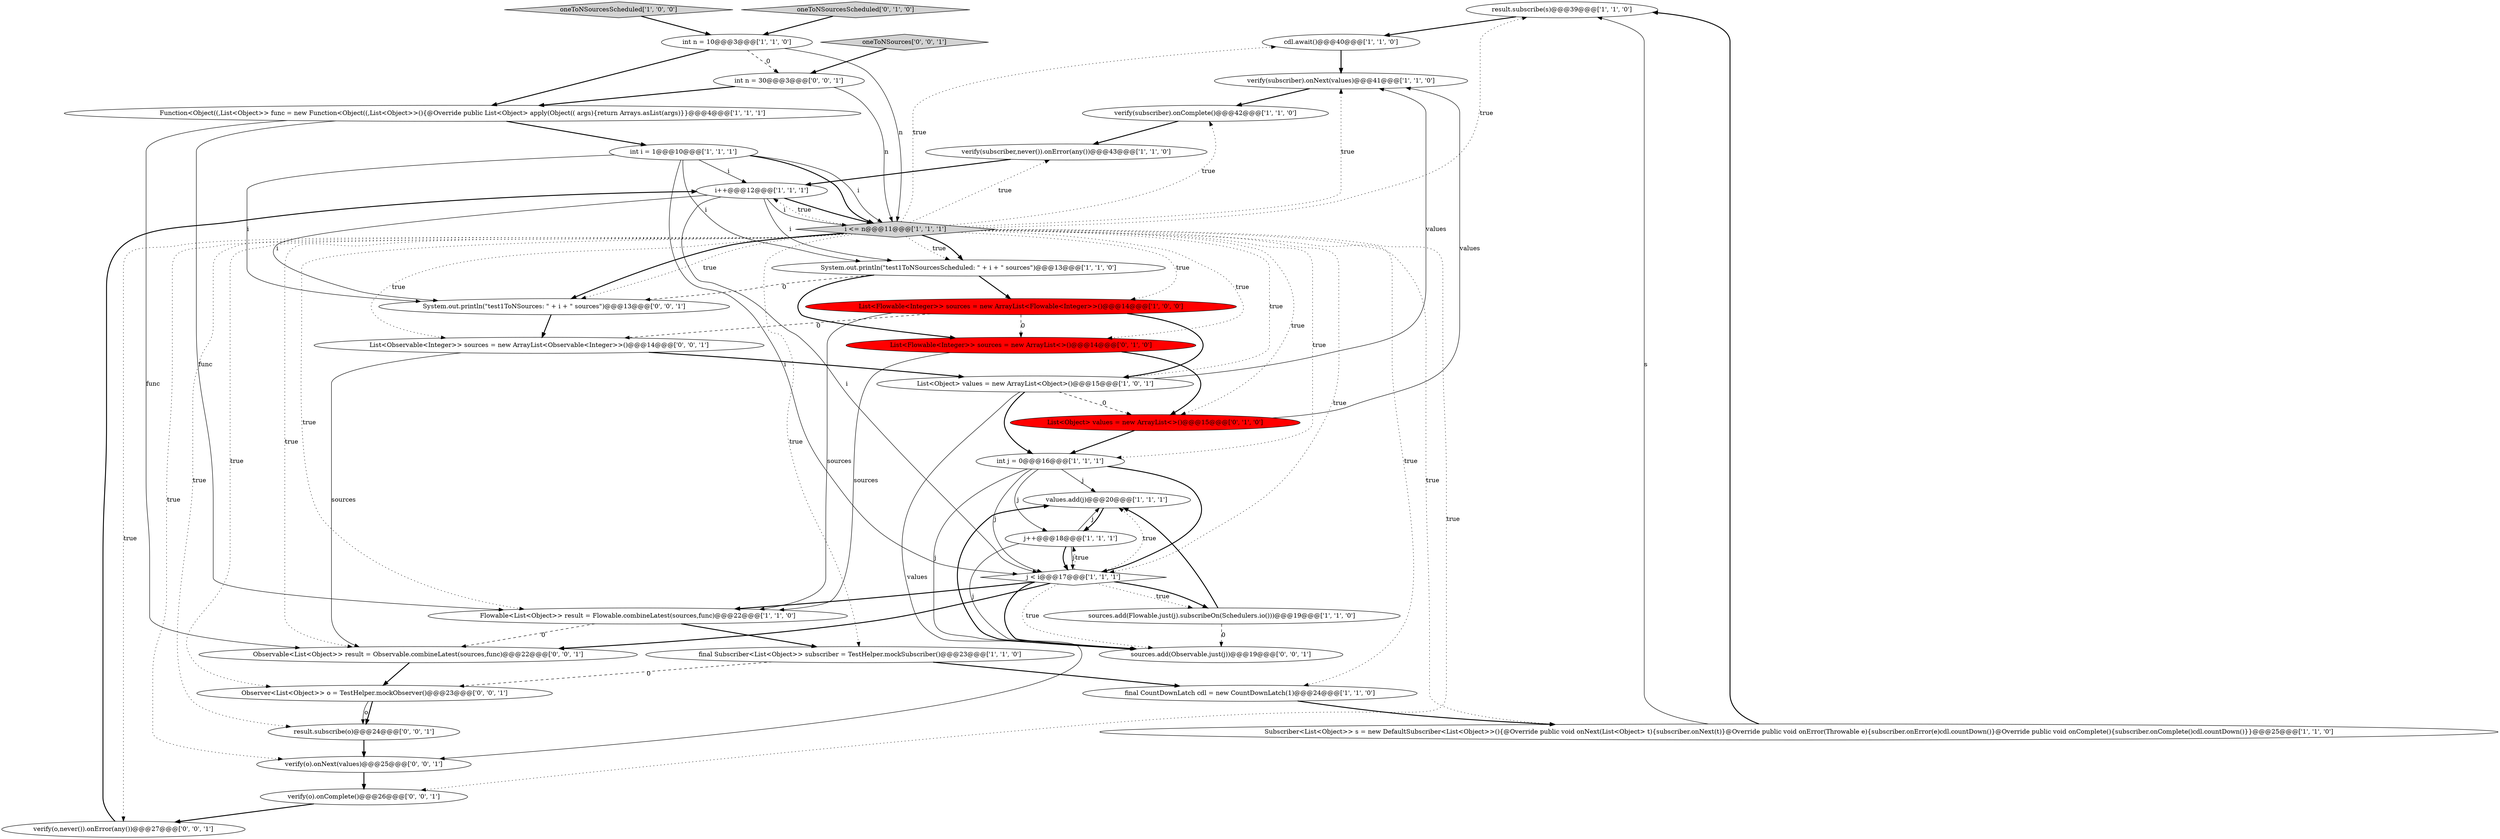 digraph {
5 [style = filled, label = "result.subscribe(s)@@@39@@@['1', '1', '0']", fillcolor = white, shape = ellipse image = "AAA0AAABBB1BBB"];
12 [style = filled, label = "i++@@@12@@@['1', '1', '1']", fillcolor = white, shape = ellipse image = "AAA0AAABBB1BBB"];
28 [style = filled, label = "int n = 30@@@3@@@['0', '0', '1']", fillcolor = white, shape = ellipse image = "AAA0AAABBB3BBB"];
25 [style = filled, label = "List<Object> values = new ArrayList<>()@@@15@@@['0', '1', '0']", fillcolor = red, shape = ellipse image = "AAA1AAABBB2BBB"];
26 [style = filled, label = "List<Observable<Integer>> sources = new ArrayList<Observable<Integer>>()@@@14@@@['0', '0', '1']", fillcolor = white, shape = ellipse image = "AAA0AAABBB3BBB"];
29 [style = filled, label = "Observer<List<Object>> o = TestHelper.mockObserver()@@@23@@@['0', '0', '1']", fillcolor = white, shape = ellipse image = "AAA0AAABBB3BBB"];
14 [style = filled, label = "values.add(j)@@@20@@@['1', '1', '1']", fillcolor = white, shape = ellipse image = "AAA0AAABBB1BBB"];
13 [style = filled, label = "cdl.await()@@@40@@@['1', '1', '0']", fillcolor = white, shape = ellipse image = "AAA0AAABBB1BBB"];
1 [style = filled, label = "oneToNSourcesScheduled['1', '0', '0']", fillcolor = lightgray, shape = diamond image = "AAA0AAABBB1BBB"];
15 [style = filled, label = "final CountDownLatch cdl = new CountDownLatch(1)@@@24@@@['1', '1', '0']", fillcolor = white, shape = ellipse image = "AAA0AAABBB1BBB"];
34 [style = filled, label = "Observable<List<Object>> result = Observable.combineLatest(sources,func)@@@22@@@['0', '0', '1']", fillcolor = white, shape = ellipse image = "AAA0AAABBB3BBB"];
10 [style = filled, label = "verify(subscriber,never()).onError(any())@@@43@@@['1', '1', '0']", fillcolor = white, shape = ellipse image = "AAA0AAABBB1BBB"];
16 [style = filled, label = "int j = 0@@@16@@@['1', '1', '1']", fillcolor = white, shape = ellipse image = "AAA0AAABBB1BBB"];
32 [style = filled, label = "System.out.println(\"test1ToNSources: \" + i + \" sources\")@@@13@@@['0', '0', '1']", fillcolor = white, shape = ellipse image = "AAA0AAABBB3BBB"];
19 [style = filled, label = "Flowable<List<Object>> result = Flowable.combineLatest(sources,func)@@@22@@@['1', '1', '0']", fillcolor = white, shape = ellipse image = "AAA0AAABBB1BBB"];
33 [style = filled, label = "verify(o,never()).onError(any())@@@27@@@['0', '0', '1']", fillcolor = white, shape = ellipse image = "AAA0AAABBB3BBB"];
30 [style = filled, label = "result.subscribe(o)@@@24@@@['0', '0', '1']", fillcolor = white, shape = ellipse image = "AAA0AAABBB3BBB"];
21 [style = filled, label = "j++@@@18@@@['1', '1', '1']", fillcolor = white, shape = ellipse image = "AAA0AAABBB1BBB"];
7 [style = filled, label = "Function<Object((,List<Object>> func = new Function<Object((,List<Object>>(){@Override public List<Object> apply(Object(( args){return Arrays.asList(args)}}@@@4@@@['1', '1', '1']", fillcolor = white, shape = ellipse image = "AAA0AAABBB1BBB"];
9 [style = filled, label = "j < i@@@17@@@['1', '1', '1']", fillcolor = white, shape = diamond image = "AAA0AAABBB1BBB"];
6 [style = filled, label = "int i = 1@@@10@@@['1', '1', '1']", fillcolor = white, shape = ellipse image = "AAA0AAABBB1BBB"];
11 [style = filled, label = "System.out.println(\"test1ToNSourcesScheduled: \" + i + \" sources\")@@@13@@@['1', '1', '0']", fillcolor = white, shape = ellipse image = "AAA0AAABBB1BBB"];
22 [style = filled, label = "Subscriber<List<Object>> s = new DefaultSubscriber<List<Object>>(){@Override public void onNext(List<Object> t){subscriber.onNext(t)}@Override public void onError(Throwable e){subscriber.onError(e)cdl.countDown()}@Override public void onComplete(){subscriber.onComplete()cdl.countDown()}}@@@25@@@['1', '1', '0']", fillcolor = white, shape = ellipse image = "AAA0AAABBB1BBB"];
31 [style = filled, label = "oneToNSources['0', '0', '1']", fillcolor = lightgray, shape = diamond image = "AAA0AAABBB3BBB"];
35 [style = filled, label = "verify(o).onNext(values)@@@25@@@['0', '0', '1']", fillcolor = white, shape = ellipse image = "AAA0AAABBB3BBB"];
4 [style = filled, label = "sources.add(Flowable.just(j).subscribeOn(Schedulers.io()))@@@19@@@['1', '1', '0']", fillcolor = white, shape = ellipse image = "AAA0AAABBB1BBB"];
20 [style = filled, label = "List<Flowable<Integer>> sources = new ArrayList<Flowable<Integer>>()@@@14@@@['1', '0', '0']", fillcolor = red, shape = ellipse image = "AAA1AAABBB1BBB"];
36 [style = filled, label = "verify(o).onComplete()@@@26@@@['0', '0', '1']", fillcolor = white, shape = ellipse image = "AAA0AAABBB3BBB"];
27 [style = filled, label = "sources.add(Observable.just(j))@@@19@@@['0', '0', '1']", fillcolor = white, shape = ellipse image = "AAA0AAABBB3BBB"];
24 [style = filled, label = "oneToNSourcesScheduled['0', '1', '0']", fillcolor = lightgray, shape = diamond image = "AAA0AAABBB2BBB"];
0 [style = filled, label = "int n = 10@@@3@@@['1', '1', '0']", fillcolor = white, shape = ellipse image = "AAA0AAABBB1BBB"];
8 [style = filled, label = "final Subscriber<List<Object>> subscriber = TestHelper.mockSubscriber()@@@23@@@['1', '1', '0']", fillcolor = white, shape = ellipse image = "AAA0AAABBB1BBB"];
23 [style = filled, label = "List<Flowable<Integer>> sources = new ArrayList<>()@@@14@@@['0', '1', '0']", fillcolor = red, shape = ellipse image = "AAA1AAABBB2BBB"];
2 [style = filled, label = "i <= n@@@11@@@['1', '1', '1']", fillcolor = lightgray, shape = diamond image = "AAA0AAABBB1BBB"];
17 [style = filled, label = "List<Object> values = new ArrayList<Object>()@@@15@@@['1', '0', '1']", fillcolor = white, shape = ellipse image = "AAA0AAABBB1BBB"];
3 [style = filled, label = "verify(subscriber).onComplete()@@@42@@@['1', '1', '0']", fillcolor = white, shape = ellipse image = "AAA0AAABBB1BBB"];
18 [style = filled, label = "verify(subscriber).onNext(values)@@@41@@@['1', '1', '0']", fillcolor = white, shape = ellipse image = "AAA0AAABBB1BBB"];
11->32 [style = dashed, label="0"];
18->3 [style = bold, label=""];
6->9 [style = solid, label="i"];
2->22 [style = dotted, label="true"];
29->30 [style = bold, label=""];
2->15 [style = dotted, label="true"];
2->23 [style = dotted, label="true"];
36->33 [style = bold, label=""];
2->18 [style = dotted, label="true"];
23->19 [style = solid, label="sources"];
2->11 [style = dotted, label="true"];
2->25 [style = dotted, label="true"];
19->34 [style = dashed, label="0"];
12->2 [style = bold, label=""];
7->19 [style = solid, label="func"];
10->12 [style = bold, label=""];
20->23 [style = dashed, label="0"];
21->14 [style = solid, label="j"];
2->32 [style = bold, label=""];
6->12 [style = solid, label="i"];
16->9 [style = bold, label=""];
2->8 [style = dotted, label="true"];
17->16 [style = bold, label=""];
2->10 [style = dotted, label="true"];
20->26 [style = dashed, label="0"];
2->20 [style = dotted, label="true"];
2->3 [style = dotted, label="true"];
23->25 [style = bold, label=""];
26->17 [style = bold, label=""];
2->29 [style = dotted, label="true"];
17->35 [style = solid, label="values"];
24->0 [style = bold, label=""];
0->2 [style = solid, label="n"];
17->18 [style = solid, label="values"];
1->0 [style = bold, label=""];
9->21 [style = dotted, label="true"];
0->28 [style = dashed, label="0"];
22->5 [style = bold, label=""];
32->26 [style = bold, label=""];
0->7 [style = bold, label=""];
6->2 [style = bold, label=""];
3->10 [style = bold, label=""];
21->9 [style = bold, label=""];
6->2 [style = solid, label="i"];
12->2 [style = solid, label="i"];
25->18 [style = solid, label="values"];
12->32 [style = solid, label="i"];
7->6 [style = bold, label=""];
2->12 [style = dotted, label="true"];
9->4 [style = dotted, label="true"];
12->11 [style = solid, label="i"];
31->28 [style = bold, label=""];
16->9 [style = solid, label="j"];
14->21 [style = bold, label=""];
13->18 [style = bold, label=""];
2->19 [style = dotted, label="true"];
16->21 [style = solid, label="j"];
26->34 [style = solid, label="sources"];
34->29 [style = bold, label=""];
4->14 [style = bold, label=""];
8->15 [style = bold, label=""];
27->14 [style = bold, label=""];
28->2 [style = solid, label="n"];
4->27 [style = dashed, label="0"];
2->30 [style = dotted, label="true"];
33->12 [style = bold, label=""];
25->16 [style = bold, label=""];
17->25 [style = dashed, label="0"];
15->22 [style = bold, label=""];
9->27 [style = bold, label=""];
16->27 [style = solid, label="j"];
30->35 [style = bold, label=""];
2->9 [style = dotted, label="true"];
5->13 [style = bold, label=""];
2->35 [style = dotted, label="true"];
9->19 [style = bold, label=""];
2->26 [style = dotted, label="true"];
2->36 [style = dotted, label="true"];
6->32 [style = solid, label="i"];
2->5 [style = dotted, label="true"];
2->11 [style = bold, label=""];
8->29 [style = dashed, label="0"];
2->16 [style = dotted, label="true"];
21->9 [style = solid, label="j"];
11->20 [style = bold, label=""];
12->9 [style = solid, label="i"];
29->30 [style = solid, label="o"];
20->17 [style = bold, label=""];
2->34 [style = dotted, label="true"];
9->4 [style = bold, label=""];
2->17 [style = dotted, label="true"];
28->7 [style = bold, label=""];
9->14 [style = dotted, label="true"];
19->8 [style = bold, label=""];
21->27 [style = solid, label="j"];
9->27 [style = dotted, label="true"];
2->32 [style = dotted, label="true"];
6->11 [style = solid, label="i"];
2->33 [style = dotted, label="true"];
7->34 [style = solid, label="func"];
20->19 [style = solid, label="sources"];
22->5 [style = solid, label="s"];
35->36 [style = bold, label=""];
11->23 [style = bold, label=""];
2->13 [style = dotted, label="true"];
16->14 [style = solid, label="j"];
9->34 [style = bold, label=""];
}
